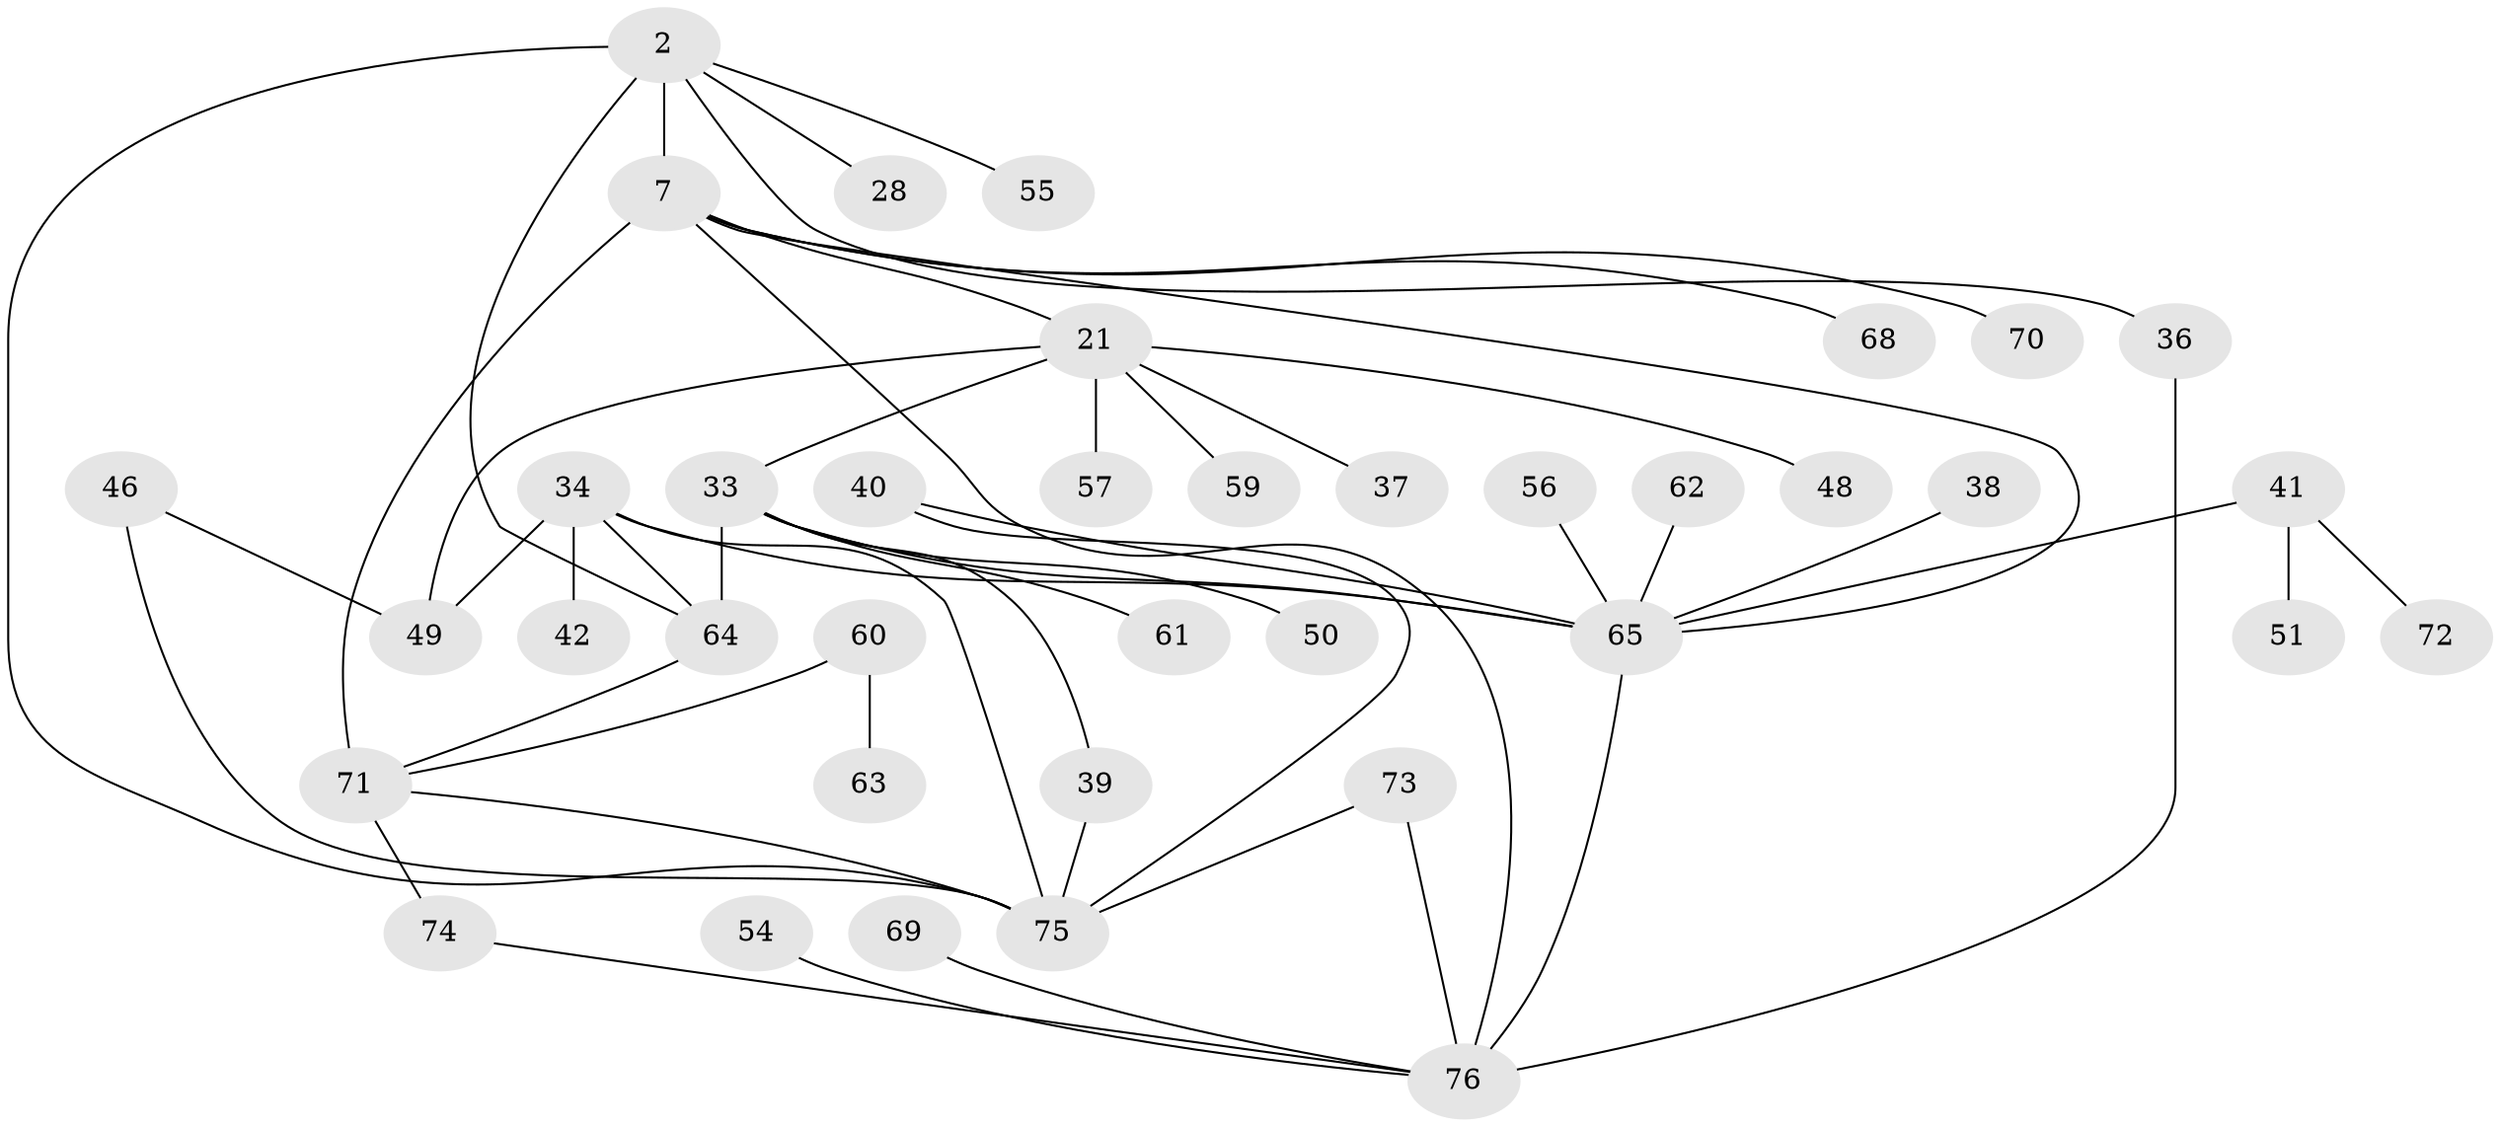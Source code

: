 // original degree distribution, {5: 0.06578947368421052, 8: 0.013157894736842105, 2: 0.27631578947368424, 3: 0.21052631578947367, 6: 0.02631578947368421, 4: 0.10526315789473684, 7: 0.02631578947368421, 1: 0.27631578947368424}
// Generated by graph-tools (version 1.1) at 2025/44/03/04/25 21:44:21]
// undirected, 38 vertices, 51 edges
graph export_dot {
graph [start="1"]
  node [color=gray90,style=filled];
  2;
  7 [super="+1+6"];
  21 [super="+17+9"];
  28;
  33 [super="+18+14"];
  34 [super="+12+25"];
  36;
  37 [super="+35"];
  38;
  39;
  40;
  41;
  42;
  46;
  48;
  49 [super="+10+43"];
  50;
  51;
  54;
  55;
  56;
  57;
  59;
  60;
  61;
  62;
  63;
  64 [super="+45+16+3+52"];
  65 [super="+15+19+23+58+30"];
  68 [super="+22"];
  69;
  70;
  71 [super="+31+32"];
  72;
  73;
  74;
  75 [super="+66"];
  76 [super="+53+47+67"];
  2 -- 28;
  2 -- 36;
  2 -- 55;
  2 -- 75 [weight=2];
  2 -- 7 [weight=2];
  2 -- 64;
  7 -- 70;
  7 -- 21 [weight=2];
  7 -- 71 [weight=4];
  7 -- 65;
  7 -- 76;
  7 -- 68;
  21 -- 59;
  21 -- 48;
  21 -- 33;
  21 -- 49;
  21 -- 57;
  21 -- 37;
  33 -- 50;
  33 -- 39;
  33 -- 61;
  33 -- 65 [weight=3];
  33 -- 64;
  34 -- 75;
  34 -- 65 [weight=2];
  34 -- 49 [weight=2];
  34 -- 42;
  34 -- 64;
  36 -- 76;
  38 -- 65;
  39 -- 75;
  40 -- 75;
  40 -- 65;
  41 -- 51;
  41 -- 72;
  41 -- 65 [weight=2];
  46 -- 75;
  46 -- 49;
  54 -- 76;
  56 -- 65;
  60 -- 63;
  60 -- 71;
  62 -- 65;
  64 -- 71;
  65 -- 76 [weight=2];
  69 -- 76;
  71 -- 75;
  71 -- 74;
  73 -- 75;
  73 -- 76;
  74 -- 76;
}

